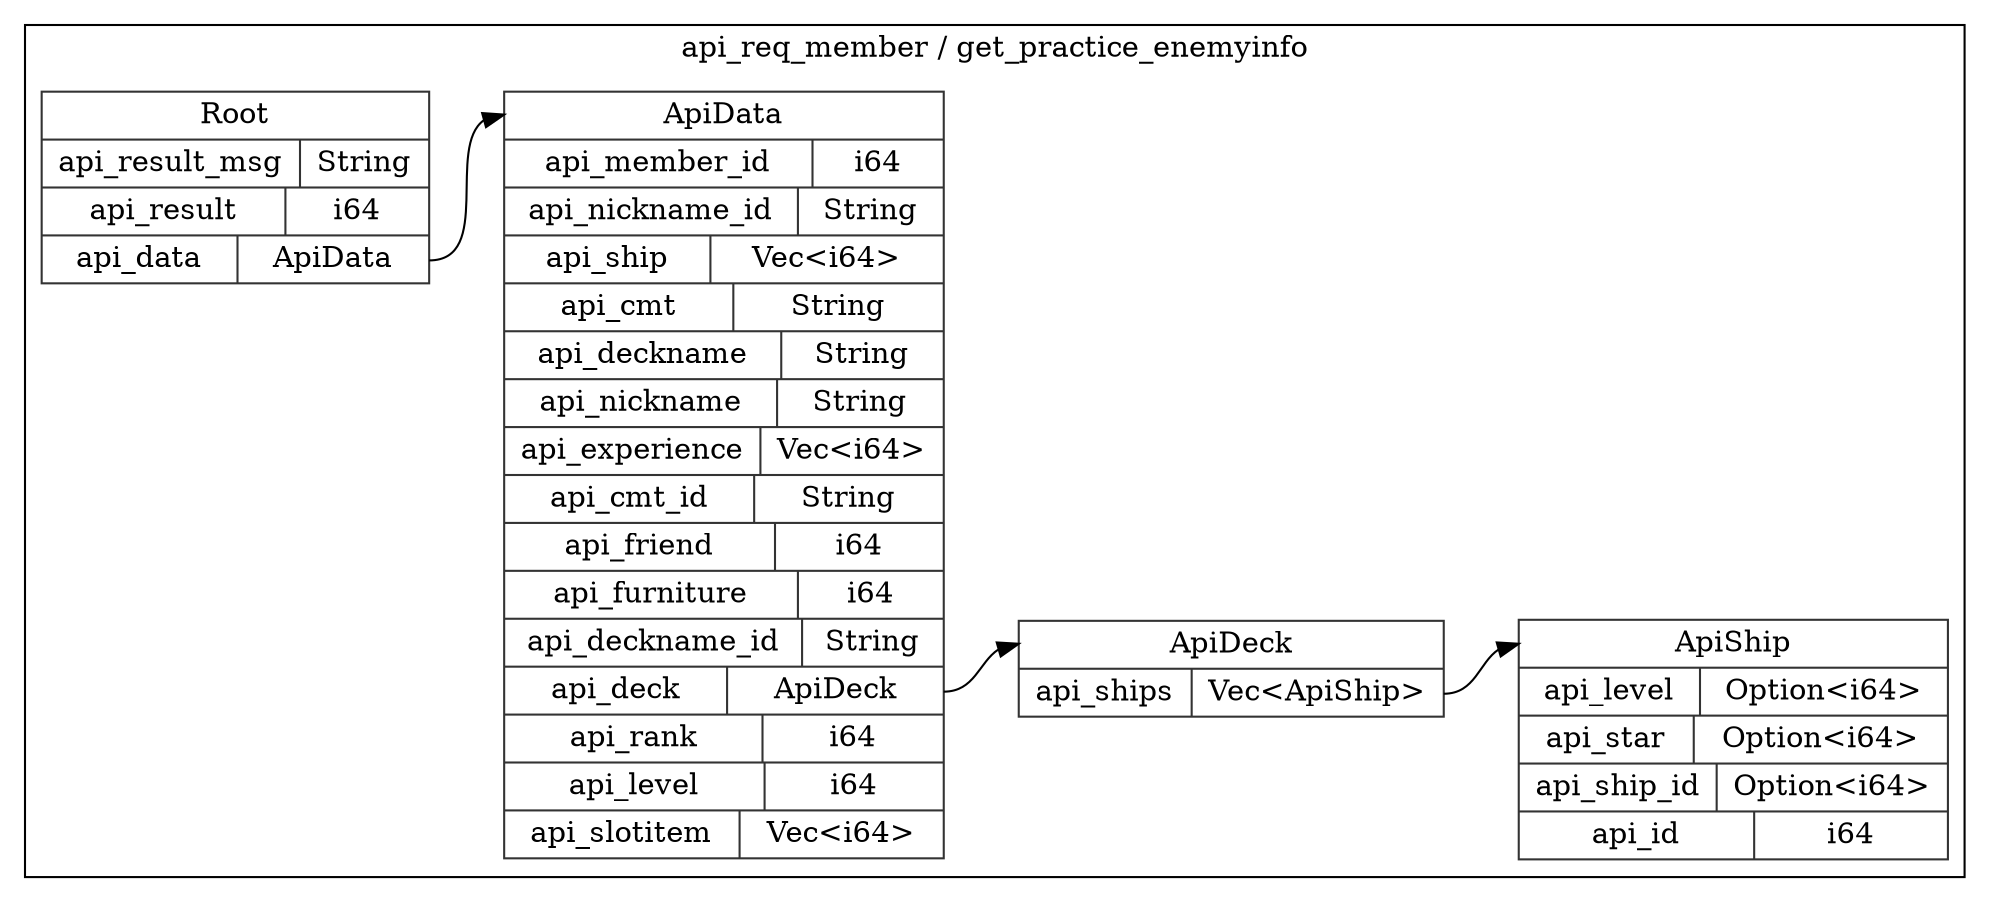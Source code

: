 digraph {
  rankdir=LR;
  subgraph cluster_0 {
    label="api_req_member / get_practice_enemyinfo";
    node [style="filled", color=white, style="solid", color=gray20];
    api_req_member__get_practice_enemyinfo__ApiShip [label="<ApiShip> ApiShip  | { api_level | <api_level> Option\<i64\> } | { api_star | <api_star> Option\<i64\> } | { api_ship_id | <api_ship_id> Option\<i64\> } | { api_id | <api_id> i64 }", shape=record];
    api_req_member__get_practice_enemyinfo__ApiData [label="<ApiData> ApiData  | { api_member_id | <api_member_id> i64 } | { api_nickname_id | <api_nickname_id> String } | { api_ship | <api_ship> Vec\<i64\> } | { api_cmt | <api_cmt> String } | { api_deckname | <api_deckname> String } | { api_nickname | <api_nickname> String } | { api_experience | <api_experience> Vec\<i64\> } | { api_cmt_id | <api_cmt_id> String } | { api_friend | <api_friend> i64 } | { api_furniture | <api_furniture> i64 } | { api_deckname_id | <api_deckname_id> String } | { api_deck | <api_deck> ApiDeck } | { api_rank | <api_rank> i64 } | { api_level | <api_level> i64 } | { api_slotitem | <api_slotitem> Vec\<i64\> }", shape=record];
    api_req_member__get_practice_enemyinfo__ApiDeck;
    api_req_member__get_practice_enemyinfo__ApiData:api_deck:e -> api_req_member__get_practice_enemyinfo__ApiDeck:ApiDeck:w;
    api_req_member__get_practice_enemyinfo__ApiDeck [label="<ApiDeck> ApiDeck  | { api_ships | <api_ships> Vec\<ApiShip\> }", shape=record];
    api_req_member__get_practice_enemyinfo__ApiDeck:api_ships:e -> api_req_member__get_practice_enemyinfo__ApiShip:ApiShip:w;
    api_req_member__get_practice_enemyinfo__Root [label="<Root> Root  | { api_result_msg | <api_result_msg> String } | { api_result | <api_result> i64 } | { api_data | <api_data> ApiData }", shape=record];
    api_req_member__get_practice_enemyinfo__Root:api_data:e -> api_req_member__get_practice_enemyinfo__ApiData:ApiData:w;
  }
}
